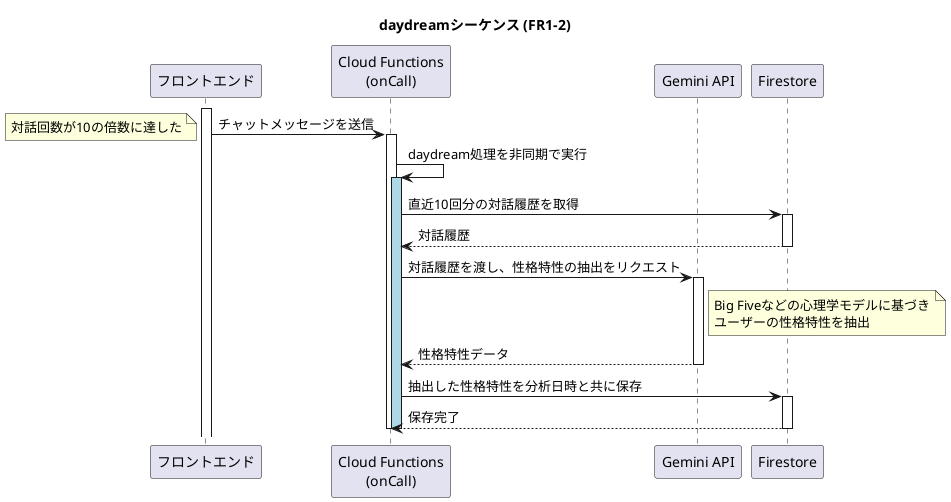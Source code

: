 @startuml
title daydreamシーケンス (FR1-2)

participant "フロントエンド" as Frontend
participant "Cloud Functions\n(onCall)" as Functions
participant "Gemini API" as Gemini
participant "Firestore" as Firestore

activate Frontend
Frontend -> Functions: チャットメッセージを送信
note left: 対話回数が10の倍数に達した

activate Functions
Functions -> Functions: daydream処理を非同期で実行

activate Functions #LightBlue
Functions -> Firestore: 直近10回分の対話履歴を取得
activate Firestore
Firestore --> Functions: 対話履歴
deactivate Firestore

Functions -> Gemini: 対話履歴を渡し、性格特性の抽出をリクエスト
activate Gemini
note right of Gemini
Big Fiveなどの心理学モデルに基づき
ユーザーの性格特性を抽出
end note
Gemini --> Functions: 性格特性データ
deactivate Gemini

Functions -> Firestore: 抽出した性格特性を分析日時と共に保存
activate Firestore
Firestore --> Functions: 保存完了
deactivate Firestore

deactivate Functions
deactivate Functions #LightBlue

@enduml

